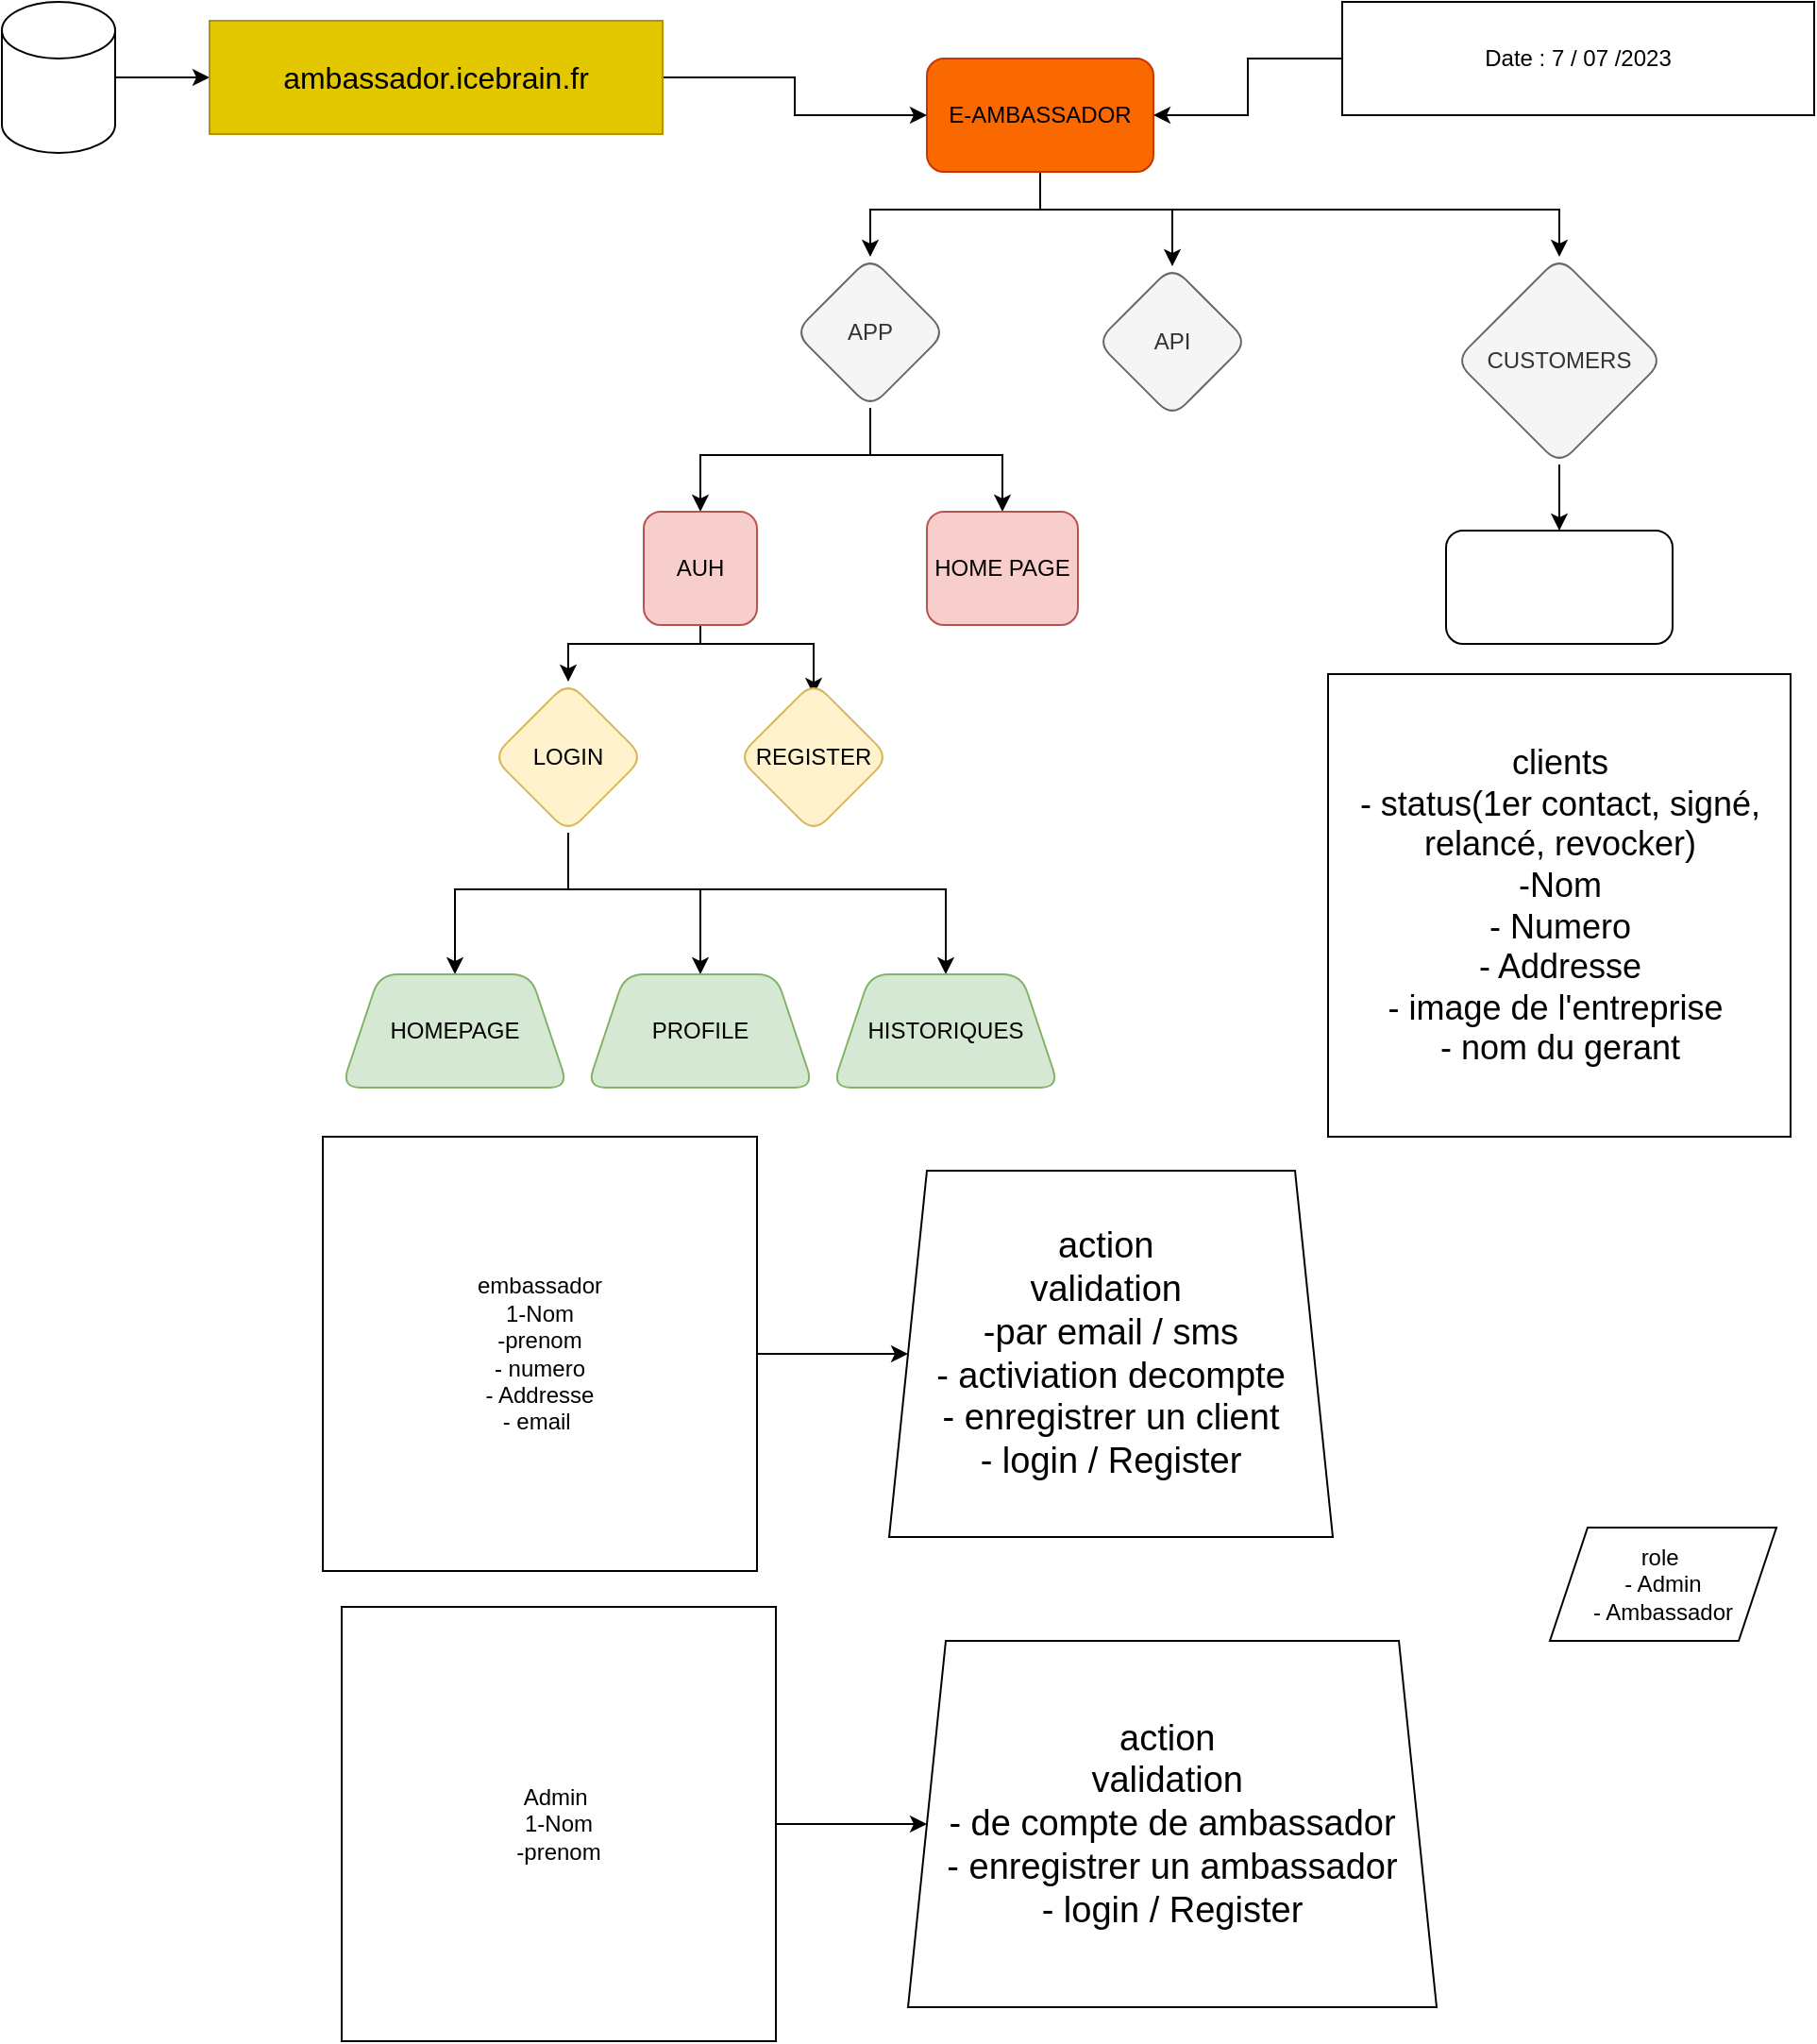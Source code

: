 <mxfile version="21.5.0" type="github">
  <diagram name="Page-1" id="DNmiFgfM4YhjzNva_zyY">
    <mxGraphModel dx="2062" dy="636" grid="1" gridSize="10" guides="1" tooltips="1" connect="1" arrows="1" fold="1" page="1" pageScale="1" pageWidth="827" pageHeight="1169" math="0" shadow="0">
      <root>
        <mxCell id="0" />
        <mxCell id="1" parent="0" />
        <mxCell id="ZeA2f_bc7f4KsvW4Euiv-3" value="" style="edgeStyle=orthogonalEdgeStyle;rounded=0;orthogonalLoop=1;jettySize=auto;html=1;" edge="1" parent="1" source="ZeA2f_bc7f4KsvW4Euiv-1" target="ZeA2f_bc7f4KsvW4Euiv-2">
          <mxGeometry relative="1" as="geometry">
            <Array as="points">
              <mxPoint x="390" y="120" />
              <mxPoint x="300" y="120" />
            </Array>
          </mxGeometry>
        </mxCell>
        <mxCell id="ZeA2f_bc7f4KsvW4Euiv-5" style="edgeStyle=orthogonalEdgeStyle;rounded=0;orthogonalLoop=1;jettySize=auto;html=1;entryX=0.5;entryY=0;entryDx=0;entryDy=0;" edge="1" parent="1" source="ZeA2f_bc7f4KsvW4Euiv-1" target="ZeA2f_bc7f4KsvW4Euiv-4">
          <mxGeometry relative="1" as="geometry">
            <Array as="points">
              <mxPoint x="390" y="120" />
              <mxPoint x="460" y="120" />
            </Array>
          </mxGeometry>
        </mxCell>
        <mxCell id="ZeA2f_bc7f4KsvW4Euiv-30" style="edgeStyle=orthogonalEdgeStyle;rounded=0;orthogonalLoop=1;jettySize=auto;html=1;entryX=0.5;entryY=0;entryDx=0;entryDy=0;" edge="1" parent="1" source="ZeA2f_bc7f4KsvW4Euiv-1" target="ZeA2f_bc7f4KsvW4Euiv-28">
          <mxGeometry relative="1" as="geometry">
            <Array as="points">
              <mxPoint x="390" y="120" />
              <mxPoint x="665" y="120" />
            </Array>
          </mxGeometry>
        </mxCell>
        <mxCell id="ZeA2f_bc7f4KsvW4Euiv-1" value="E-AMBASSADOR" style="rounded=1;whiteSpace=wrap;html=1;fillColor=#fa6800;fontColor=#000000;strokeColor=#C73500;" vertex="1" parent="1">
          <mxGeometry x="330" y="40" width="120" height="60" as="geometry" />
        </mxCell>
        <mxCell id="ZeA2f_bc7f4KsvW4Euiv-33" style="edgeStyle=orthogonalEdgeStyle;rounded=0;orthogonalLoop=1;jettySize=auto;html=1;" edge="1" parent="1" source="ZeA2f_bc7f4KsvW4Euiv-2" target="ZeA2f_bc7f4KsvW4Euiv-16">
          <mxGeometry relative="1" as="geometry">
            <Array as="points">
              <mxPoint x="300" y="250" />
              <mxPoint x="370" y="250" />
            </Array>
          </mxGeometry>
        </mxCell>
        <mxCell id="ZeA2f_bc7f4KsvW4Euiv-34" style="edgeStyle=orthogonalEdgeStyle;rounded=0;orthogonalLoop=1;jettySize=auto;html=1;entryX=0.5;entryY=0;entryDx=0;entryDy=0;" edge="1" parent="1" source="ZeA2f_bc7f4KsvW4Euiv-2" target="ZeA2f_bc7f4KsvW4Euiv-6">
          <mxGeometry relative="1" as="geometry">
            <Array as="points">
              <mxPoint x="300" y="250" />
              <mxPoint x="210" y="250" />
            </Array>
          </mxGeometry>
        </mxCell>
        <mxCell id="ZeA2f_bc7f4KsvW4Euiv-2" value="APP" style="rhombus;whiteSpace=wrap;html=1;rounded=1;fillColor=#f5f5f5;fontColor=#333333;strokeColor=#666666;" vertex="1" parent="1">
          <mxGeometry x="260" y="145" width="80" height="80" as="geometry" />
        </mxCell>
        <mxCell id="ZeA2f_bc7f4KsvW4Euiv-4" value="API" style="rhombus;whiteSpace=wrap;html=1;rounded=1;fillColor=#f5f5f5;fontColor=#333333;strokeColor=#666666;" vertex="1" parent="1">
          <mxGeometry x="420" y="150" width="80" height="80" as="geometry" />
        </mxCell>
        <mxCell id="ZeA2f_bc7f4KsvW4Euiv-35" style="edgeStyle=orthogonalEdgeStyle;rounded=0;orthogonalLoop=1;jettySize=auto;html=1;" edge="1" parent="1" source="ZeA2f_bc7f4KsvW4Euiv-6" target="ZeA2f_bc7f4KsvW4Euiv-21">
          <mxGeometry relative="1" as="geometry">
            <Array as="points">
              <mxPoint x="210" y="350" />
              <mxPoint x="140" y="350" />
            </Array>
          </mxGeometry>
        </mxCell>
        <mxCell id="ZeA2f_bc7f4KsvW4Euiv-36" style="edgeStyle=orthogonalEdgeStyle;rounded=0;orthogonalLoop=1;jettySize=auto;html=1;entryX=0.5;entryY=0.088;entryDx=0;entryDy=0;entryPerimeter=0;" edge="1" parent="1" source="ZeA2f_bc7f4KsvW4Euiv-6" target="ZeA2f_bc7f4KsvW4Euiv-26">
          <mxGeometry relative="1" as="geometry">
            <Array as="points">
              <mxPoint x="210" y="350" />
              <mxPoint x="270" y="350" />
            </Array>
          </mxGeometry>
        </mxCell>
        <mxCell id="ZeA2f_bc7f4KsvW4Euiv-6" value="AUH" style="whiteSpace=wrap;html=1;rounded=1;fillColor=#f8cecc;strokeColor=#b85450;" vertex="1" parent="1">
          <mxGeometry x="180" y="280" width="60" height="60" as="geometry" />
        </mxCell>
        <mxCell id="ZeA2f_bc7f4KsvW4Euiv-16" value="HOME PAGE" style="whiteSpace=wrap;html=1;rounded=1;fillColor=#f8cecc;strokeColor=#b85450;" vertex="1" parent="1">
          <mxGeometry x="330" y="280" width="80" height="60" as="geometry" />
        </mxCell>
        <mxCell id="ZeA2f_bc7f4KsvW4Euiv-43" style="edgeStyle=orthogonalEdgeStyle;rounded=0;orthogonalLoop=1;jettySize=auto;html=1;entryX=0.5;entryY=0;entryDx=0;entryDy=0;" edge="1" parent="1" source="ZeA2f_bc7f4KsvW4Euiv-21" target="ZeA2f_bc7f4KsvW4Euiv-37">
          <mxGeometry relative="1" as="geometry">
            <Array as="points">
              <mxPoint x="140" y="480" />
              <mxPoint x="80" y="480" />
            </Array>
          </mxGeometry>
        </mxCell>
        <mxCell id="ZeA2f_bc7f4KsvW4Euiv-47" style="edgeStyle=orthogonalEdgeStyle;rounded=0;orthogonalLoop=1;jettySize=auto;html=1;entryX=0.5;entryY=0;entryDx=0;entryDy=0;" edge="1" parent="1" source="ZeA2f_bc7f4KsvW4Euiv-21" target="ZeA2f_bc7f4KsvW4Euiv-42">
          <mxGeometry relative="1" as="geometry">
            <Array as="points">
              <mxPoint x="140" y="480" />
              <mxPoint x="340" y="480" />
            </Array>
          </mxGeometry>
        </mxCell>
        <mxCell id="ZeA2f_bc7f4KsvW4Euiv-48" style="edgeStyle=orthogonalEdgeStyle;rounded=0;orthogonalLoop=1;jettySize=auto;html=1;" edge="1" parent="1" source="ZeA2f_bc7f4KsvW4Euiv-21" target="ZeA2f_bc7f4KsvW4Euiv-41">
          <mxGeometry relative="1" as="geometry">
            <Array as="points">
              <mxPoint x="140" y="480" />
              <mxPoint x="210" y="480" />
            </Array>
          </mxGeometry>
        </mxCell>
        <mxCell id="ZeA2f_bc7f4KsvW4Euiv-21" value="LOGIN" style="rhombus;whiteSpace=wrap;html=1;rounded=1;fillColor=#fff2cc;strokeColor=#d6b656;" vertex="1" parent="1">
          <mxGeometry x="100" y="370" width="80" height="80" as="geometry" />
        </mxCell>
        <mxCell id="ZeA2f_bc7f4KsvW4Euiv-26" value="REGISTER" style="rhombus;whiteSpace=wrap;html=1;rounded=1;fillColor=#fff2cc;strokeColor=#d6b656;" vertex="1" parent="1">
          <mxGeometry x="230" y="370" width="80" height="80" as="geometry" />
        </mxCell>
        <mxCell id="ZeA2f_bc7f4KsvW4Euiv-32" value="" style="edgeStyle=orthogonalEdgeStyle;rounded=0;orthogonalLoop=1;jettySize=auto;html=1;" edge="1" parent="1" source="ZeA2f_bc7f4KsvW4Euiv-28" target="ZeA2f_bc7f4KsvW4Euiv-31">
          <mxGeometry relative="1" as="geometry" />
        </mxCell>
        <mxCell id="ZeA2f_bc7f4KsvW4Euiv-28" value="CUSTOMERS" style="rhombus;whiteSpace=wrap;html=1;rounded=1;fillColor=#f5f5f5;fontColor=#333333;strokeColor=#666666;" vertex="1" parent="1">
          <mxGeometry x="610" y="145" width="110" height="110" as="geometry" />
        </mxCell>
        <mxCell id="ZeA2f_bc7f4KsvW4Euiv-31" value="" style="whiteSpace=wrap;html=1;rounded=1;" vertex="1" parent="1">
          <mxGeometry x="605" y="290" width="120" height="60" as="geometry" />
        </mxCell>
        <mxCell id="ZeA2f_bc7f4KsvW4Euiv-37" value="HOMEPAGE" style="shape=trapezoid;perimeter=trapezoidPerimeter;whiteSpace=wrap;html=1;fixedSize=1;rounded=1;fillColor=#d5e8d4;strokeColor=#82b366;" vertex="1" parent="1">
          <mxGeometry x="20" y="525" width="120" height="60" as="geometry" />
        </mxCell>
        <mxCell id="ZeA2f_bc7f4KsvW4Euiv-41" value="PROFILE" style="shape=trapezoid;perimeter=trapezoidPerimeter;whiteSpace=wrap;html=1;fixedSize=1;rounded=1;fillColor=#d5e8d4;strokeColor=#82b366;" vertex="1" parent="1">
          <mxGeometry x="150" y="525" width="120" height="60" as="geometry" />
        </mxCell>
        <mxCell id="ZeA2f_bc7f4KsvW4Euiv-42" value="HISTORIQUES" style="shape=trapezoid;perimeter=trapezoidPerimeter;whiteSpace=wrap;html=1;fixedSize=1;rounded=1;fillColor=#d5e8d4;strokeColor=#82b366;" vertex="1" parent="1">
          <mxGeometry x="280" y="525" width="120" height="60" as="geometry" />
        </mxCell>
        <mxCell id="ZeA2f_bc7f4KsvW4Euiv-49" value="clients&lt;br style=&quot;font-size: 18px;&quot;&gt;- status(1er contact, signé, relancé, revocker)&lt;br style=&quot;font-size: 18px;&quot;&gt;-Nom&lt;br style=&quot;font-size: 18px;&quot;&gt;- Numero&lt;br style=&quot;font-size: 18px;&quot;&gt;- Addresse&lt;br style=&quot;font-size: 18px;&quot;&gt;- image de l&#39;entreprise&amp;nbsp;&lt;br style=&quot;font-size: 18px;&quot;&gt;- nom du gerant" style="whiteSpace=wrap;html=1;aspect=fixed;fontSize=18;" vertex="1" parent="1">
          <mxGeometry x="542.5" y="366" width="245" height="245" as="geometry" />
        </mxCell>
        <mxCell id="ZeA2f_bc7f4KsvW4Euiv-52" value="" style="edgeStyle=orthogonalEdgeStyle;rounded=0;orthogonalLoop=1;jettySize=auto;html=1;" edge="1" parent="1" source="ZeA2f_bc7f4KsvW4Euiv-50" target="ZeA2f_bc7f4KsvW4Euiv-51">
          <mxGeometry relative="1" as="geometry" />
        </mxCell>
        <mxCell id="ZeA2f_bc7f4KsvW4Euiv-50" value="embassador&lt;br&gt;1-Nom&lt;br&gt;-prenom&lt;br&gt;- numero&lt;br&gt;- Addresse&lt;br&gt;- email&amp;nbsp;" style="whiteSpace=wrap;html=1;aspect=fixed;" vertex="1" parent="1">
          <mxGeometry x="10" y="611" width="230" height="230" as="geometry" />
        </mxCell>
        <mxCell id="ZeA2f_bc7f4KsvW4Euiv-51" value="action&amp;nbsp;&lt;br style=&quot;font-size: 19px;&quot;&gt;validation&amp;nbsp;&lt;br style=&quot;font-size: 19px;&quot;&gt;-par email / sms&lt;br style=&quot;font-size: 19px;&quot;&gt;- activiation decompte&lt;br style=&quot;font-size: 19px;&quot;&gt;- enregistrer un client&lt;br style=&quot;font-size: 19px;&quot;&gt;- login / Register" style="shape=trapezoid;perimeter=trapezoidPerimeter;whiteSpace=wrap;html=1;fixedSize=1;fontSize=19;" vertex="1" parent="1">
          <mxGeometry x="310" y="629" width="235" height="194" as="geometry" />
        </mxCell>
        <mxCell id="ZeA2f_bc7f4KsvW4Euiv-56" style="edgeStyle=orthogonalEdgeStyle;rounded=0;orthogonalLoop=1;jettySize=auto;html=1;" edge="1" parent="1" source="ZeA2f_bc7f4KsvW4Euiv-54" target="ZeA2f_bc7f4KsvW4Euiv-55">
          <mxGeometry relative="1" as="geometry" />
        </mxCell>
        <mxCell id="ZeA2f_bc7f4KsvW4Euiv-54" value="Admin&amp;nbsp;&lt;br&gt;1-Nom&lt;br&gt;-prenom&lt;br&gt;" style="whiteSpace=wrap;html=1;aspect=fixed;" vertex="1" parent="1">
          <mxGeometry x="20" y="860" width="230" height="230" as="geometry" />
        </mxCell>
        <mxCell id="ZeA2f_bc7f4KsvW4Euiv-55" value="action&amp;nbsp;&lt;br style=&quot;font-size: 19px;&quot;&gt;validation&amp;nbsp;&lt;br style=&quot;font-size: 19px;&quot;&gt;- de compte de ambassador&lt;br style=&quot;font-size: 19px;&quot;&gt;- enregistrer un ambassador&lt;br style=&quot;font-size: 19px;&quot;&gt;- login / Register" style="shape=trapezoid;perimeter=trapezoidPerimeter;whiteSpace=wrap;html=1;fixedSize=1;fontSize=19;" vertex="1" parent="1">
          <mxGeometry x="320" y="878" width="280" height="194" as="geometry" />
        </mxCell>
        <mxCell id="ZeA2f_bc7f4KsvW4Euiv-57" value="role&amp;nbsp;&lt;br&gt;- Admin&lt;br&gt;- Ambassador" style="shape=parallelogram;perimeter=parallelogramPerimeter;whiteSpace=wrap;html=1;fixedSize=1;" vertex="1" parent="1">
          <mxGeometry x="660" y="818" width="120" height="60" as="geometry" />
        </mxCell>
        <mxCell id="ZeA2f_bc7f4KsvW4Euiv-59" value="" style="edgeStyle=orthogonalEdgeStyle;rounded=0;orthogonalLoop=1;jettySize=auto;html=1;" edge="1" parent="1" source="ZeA2f_bc7f4KsvW4Euiv-58" target="ZeA2f_bc7f4KsvW4Euiv-1">
          <mxGeometry relative="1" as="geometry" />
        </mxCell>
        <mxCell id="ZeA2f_bc7f4KsvW4Euiv-58" value="Date : 7 / 07 /2023" style="rounded=0;whiteSpace=wrap;html=1;" vertex="1" parent="1">
          <mxGeometry x="550" y="10" width="250" height="60" as="geometry" />
        </mxCell>
        <mxCell id="ZeA2f_bc7f4KsvW4Euiv-64" value="" style="edgeStyle=orthogonalEdgeStyle;rounded=0;orthogonalLoop=1;jettySize=auto;html=1;" edge="1" parent="1" source="ZeA2f_bc7f4KsvW4Euiv-61" target="ZeA2f_bc7f4KsvW4Euiv-63">
          <mxGeometry relative="1" as="geometry" />
        </mxCell>
        <mxCell id="ZeA2f_bc7f4KsvW4Euiv-61" value="" style="shape=cylinder3;whiteSpace=wrap;html=1;boundedLbl=1;backgroundOutline=1;size=15;" vertex="1" parent="1">
          <mxGeometry x="-160" y="10" width="60" height="80" as="geometry" />
        </mxCell>
        <mxCell id="ZeA2f_bc7f4KsvW4Euiv-65" style="edgeStyle=orthogonalEdgeStyle;rounded=0;orthogonalLoop=1;jettySize=auto;html=1;" edge="1" parent="1" source="ZeA2f_bc7f4KsvW4Euiv-63" target="ZeA2f_bc7f4KsvW4Euiv-1">
          <mxGeometry relative="1" as="geometry" />
        </mxCell>
        <mxCell id="ZeA2f_bc7f4KsvW4Euiv-63" value="ambassador.icebrain.fr" style="whiteSpace=wrap;html=1;fontSize=16;fillColor=#e3c800;fontColor=#000000;strokeColor=#B09500;" vertex="1" parent="1">
          <mxGeometry x="-50" y="20" width="240" height="60" as="geometry" />
        </mxCell>
      </root>
    </mxGraphModel>
  </diagram>
</mxfile>
